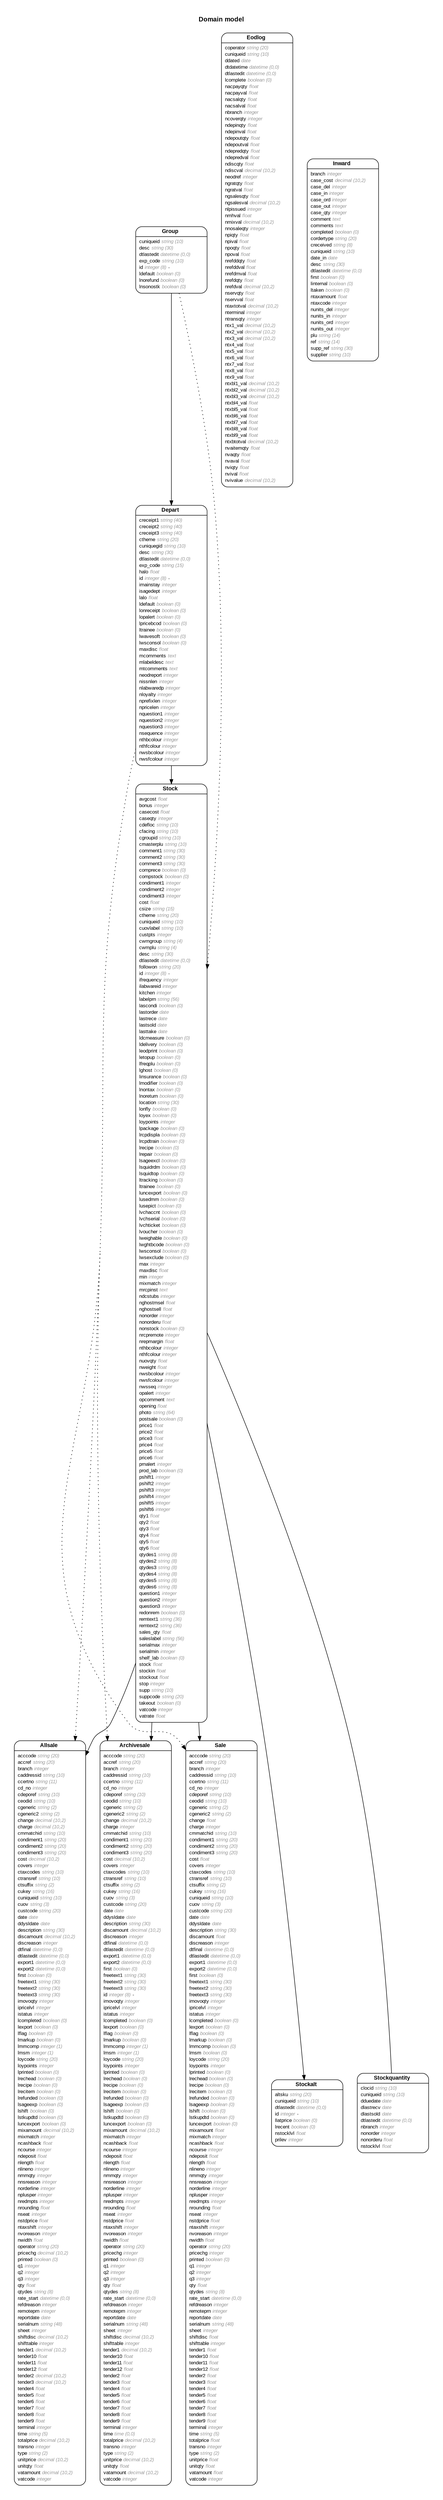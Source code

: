 digraph  {
rankdir = "LR";
ranksep = "0.5";
nodesep = "0.4";
pad = "0.4,0.4";
margin = "0,0";
concentrate = "true";
labelloc = "t";
fontsize = "13";
fontname = "Arial Bold";
splines = "spline";
node[ shape  =  "Mrecord" , fontsize  =  "10" , fontname  =  "Arial" , margin  =  "0.07,0.05" , penwidth  =  "1.0"];
edge[ fontname  =  "Arial" , fontsize  =  "7" , dir  =  "both" , arrowsize  =  "0.9" , penwidth  =  "1.0" , labelangle  =  "32" , labeldistance  =  "1.8"];
rankdir = "TB";
label = "Domain model\n\n";
m_Allsale [label = <{<table border="0" align="center" cellspacing="0.5" cellpadding="0" width="134">
  <tr><td align="center" valign="bottom" width="130"><font face="Arial Bold" point-size="11">Allsale</font></td></tr>
</table>
|
<table border="0" align="left" cellspacing="2" cellpadding="0" width="134">
  <tr><td align="left" width="130" port="acccode">acccode <font face="Arial Italic" color="grey60">string (20)</font></td></tr>
  <tr><td align="left" width="130" port="accref">accref <font face="Arial Italic" color="grey60">string (20)</font></td></tr>
  <tr><td align="left" width="130" port="branch">branch <font face="Arial Italic" color="grey60">integer</font></td></tr>
  <tr><td align="left" width="130" port="caddressid">caddressid <font face="Arial Italic" color="grey60">string (10)</font></td></tr>
  <tr><td align="left" width="130" port="ccertno">ccertno <font face="Arial Italic" color="grey60">string (11)</font></td></tr>
  <tr><td align="left" width="130" port="cd_no">cd_no <font face="Arial Italic" color="grey60">integer</font></td></tr>
  <tr><td align="left" width="130" port="cdeporef">cdeporef <font face="Arial Italic" color="grey60">string (10)</font></td></tr>
  <tr><td align="left" width="130" port="ceodid">ceodid <font face="Arial Italic" color="grey60">string (10)</font></td></tr>
  <tr><td align="left" width="130" port="cgeneric">cgeneric <font face="Arial Italic" color="grey60">string (2)</font></td></tr>
  <tr><td align="left" width="130" port="cgeneric2">cgeneric2 <font face="Arial Italic" color="grey60">string (2)</font></td></tr>
  <tr><td align="left" width="130" port="change">change <font face="Arial Italic" color="grey60">decimal (10,2)</font></td></tr>
  <tr><td align="left" width="130" port="charge">charge <font face="Arial Italic" color="grey60">decimal (10,2)</font></td></tr>
  <tr><td align="left" width="130" port="cmmatchid">cmmatchid <font face="Arial Italic" color="grey60">string (10)</font></td></tr>
  <tr><td align="left" width="130" port="condiment1">condiment1 <font face="Arial Italic" color="grey60">string (20)</font></td></tr>
  <tr><td align="left" width="130" port="condiment2">condiment2 <font face="Arial Italic" color="grey60">string (20)</font></td></tr>
  <tr><td align="left" width="130" port="condiment3">condiment3 <font face="Arial Italic" color="grey60">string (20)</font></td></tr>
  <tr><td align="left" width="130" port="cost">cost <font face="Arial Italic" color="grey60">decimal (10,2)</font></td></tr>
  <tr><td align="left" width="130" port="covers">covers <font face="Arial Italic" color="grey60">integer</font></td></tr>
  <tr><td align="left" width="130" port="ctaxcodes">ctaxcodes <font face="Arial Italic" color="grey60">string (10)</font></td></tr>
  <tr><td align="left" width="130" port="ctransref">ctransref <font face="Arial Italic" color="grey60">string (10)</font></td></tr>
  <tr><td align="left" width="130" port="ctsuffix">ctsuffix <font face="Arial Italic" color="grey60">string (2)</font></td></tr>
  <tr><td align="left" width="130" port="cukey">cukey <font face="Arial Italic" color="grey60">string (16)</font></td></tr>
  <tr><td align="left" width="130" port="cuniqueid">cuniqueid <font face="Arial Italic" color="grey60">string (10)</font></td></tr>
  <tr><td align="left" width="130" port="cuov">cuov <font face="Arial Italic" color="grey60">string (3)</font></td></tr>
  <tr><td align="left" width="130" port="custcode">custcode <font face="Arial Italic" color="grey60">string (20)</font></td></tr>
  <tr><td align="left" width="130" port="date">date <font face="Arial Italic" color="grey60">date</font></td></tr>
  <tr><td align="left" width="130" port="ddysldate">ddysldate <font face="Arial Italic" color="grey60">date</font></td></tr>
  <tr><td align="left" width="130" port="description">description <font face="Arial Italic" color="grey60">string (30)</font></td></tr>
  <tr><td align="left" width="130" port="discamount">discamount <font face="Arial Italic" color="grey60">decimal (10,2)</font></td></tr>
  <tr><td align="left" width="130" port="discreason">discreason <font face="Arial Italic" color="grey60">integer</font></td></tr>
  <tr><td align="left" width="130" port="dtfinal">dtfinal <font face="Arial Italic" color="grey60">datetime (0,0)</font></td></tr>
  <tr><td align="left" width="130" port="dtlastedit">dtlastedit <font face="Arial Italic" color="grey60">datetime (0,0)</font></td></tr>
  <tr><td align="left" width="130" port="export1">export1 <font face="Arial Italic" color="grey60">datetime (0,0)</font></td></tr>
  <tr><td align="left" width="130" port="export2">export2 <font face="Arial Italic" color="grey60">datetime (0,0)</font></td></tr>
  <tr><td align="left" width="130" port="first">first <font face="Arial Italic" color="grey60">boolean (0)</font></td></tr>
  <tr><td align="left" width="130" port="freetext1">freetext1 <font face="Arial Italic" color="grey60">string (30)</font></td></tr>
  <tr><td align="left" width="130" port="freetext2">freetext2 <font face="Arial Italic" color="grey60">string (30)</font></td></tr>
  <tr><td align="left" width="130" port="freetext3">freetext3 <font face="Arial Italic" color="grey60">string (30)</font></td></tr>
  <tr><td align="left" width="130" port="imovoqty">imovoqty <font face="Arial Italic" color="grey60">integer</font></td></tr>
  <tr><td align="left" width="130" port="ipricelvl">ipricelvl <font face="Arial Italic" color="grey60">integer</font></td></tr>
  <tr><td align="left" width="130" port="istatus">istatus <font face="Arial Italic" color="grey60">integer</font></td></tr>
  <tr><td align="left" width="130" port="lcompleted">lcompleted <font face="Arial Italic" color="grey60">boolean (0)</font></td></tr>
  <tr><td align="left" width="130" port="lexport">lexport <font face="Arial Italic" color="grey60">boolean (0)</font></td></tr>
  <tr><td align="left" width="130" port="lflag">lflag <font face="Arial Italic" color="grey60">boolean (0)</font></td></tr>
  <tr><td align="left" width="130" port="lmarkup">lmarkup <font face="Arial Italic" color="grey60">boolean (0)</font></td></tr>
  <tr><td align="left" width="130" port="lmmcomp">lmmcomp <font face="Arial Italic" color="grey60">integer (1)</font></td></tr>
  <tr><td align="left" width="130" port="lmsm">lmsm <font face="Arial Italic" color="grey60">integer (1)</font></td></tr>
  <tr><td align="left" width="130" port="loycode">loycode <font face="Arial Italic" color="grey60">string (20)</font></td></tr>
  <tr><td align="left" width="130" port="loypoints">loypoints <font face="Arial Italic" color="grey60">integer</font></td></tr>
  <tr><td align="left" width="130" port="lprinted">lprinted <font face="Arial Italic" color="grey60">boolean (0)</font></td></tr>
  <tr><td align="left" width="130" port="lrechead">lrechead <font face="Arial Italic" color="grey60">boolean (0)</font></td></tr>
  <tr><td align="left" width="130" port="lrecipe">lrecipe <font face="Arial Italic" color="grey60">boolean (0)</font></td></tr>
  <tr><td align="left" width="130" port="lrecitem">lrecitem <font face="Arial Italic" color="grey60">boolean (0)</font></td></tr>
  <tr><td align="left" width="130" port="lrefunded">lrefunded <font face="Arial Italic" color="grey60">boolean (0)</font></td></tr>
  <tr><td align="left" width="130" port="lsageexp">lsageexp <font face="Arial Italic" color="grey60">boolean (0)</font></td></tr>
  <tr><td align="left" width="130" port="lshift">lshift <font face="Arial Italic" color="grey60">boolean (0)</font></td></tr>
  <tr><td align="left" width="130" port="lstkupdtd">lstkupdtd <font face="Arial Italic" color="grey60">boolean (0)</font></td></tr>
  <tr><td align="left" width="130" port="luncexport">luncexport <font face="Arial Italic" color="grey60">boolean (0)</font></td></tr>
  <tr><td align="left" width="130" port="mixamount">mixamount <font face="Arial Italic" color="grey60">decimal (10,2)</font></td></tr>
  <tr><td align="left" width="130" port="mixmatch">mixmatch <font face="Arial Italic" color="grey60">integer</font></td></tr>
  <tr><td align="left" width="130" port="ncashback">ncashback <font face="Arial Italic" color="grey60">float</font></td></tr>
  <tr><td align="left" width="130" port="ncourse">ncourse <font face="Arial Italic" color="grey60">integer</font></td></tr>
  <tr><td align="left" width="130" port="ndeposit">ndeposit <font face="Arial Italic" color="grey60">float</font></td></tr>
  <tr><td align="left" width="130" port="nlength">nlength <font face="Arial Italic" color="grey60">float</font></td></tr>
  <tr><td align="left" width="130" port="nlineno">nlineno <font face="Arial Italic" color="grey60">integer</font></td></tr>
  <tr><td align="left" width="130" port="nmmqty">nmmqty <font face="Arial Italic" color="grey60">integer</font></td></tr>
  <tr><td align="left" width="130" port="nnsreason">nnsreason <font face="Arial Italic" color="grey60">integer</font></td></tr>
  <tr><td align="left" width="130" port="norderline">norderline <font face="Arial Italic" color="grey60">integer</font></td></tr>
  <tr><td align="left" width="130" port="nplusper">nplusper <font face="Arial Italic" color="grey60">integer</font></td></tr>
  <tr><td align="left" width="130" port="nredmpts">nredmpts <font face="Arial Italic" color="grey60">integer</font></td></tr>
  <tr><td align="left" width="130" port="nrounding">nrounding <font face="Arial Italic" color="grey60">float</font></td></tr>
  <tr><td align="left" width="130" port="nseat">nseat <font face="Arial Italic" color="grey60">integer</font></td></tr>
  <tr><td align="left" width="130" port="nstdprice">nstdprice <font face="Arial Italic" color="grey60">float</font></td></tr>
  <tr><td align="left" width="130" port="ntaxshift">ntaxshift <font face="Arial Italic" color="grey60">integer</font></td></tr>
  <tr><td align="left" width="130" port="nvoreason">nvoreason <font face="Arial Italic" color="grey60">integer</font></td></tr>
  <tr><td align="left" width="130" port="nwidth">nwidth <font face="Arial Italic" color="grey60">float</font></td></tr>
  <tr><td align="left" width="130" port="operator">operator <font face="Arial Italic" color="grey60">string (20)</font></td></tr>
  <tr><td align="left" width="130" port="pricechg">pricechg <font face="Arial Italic" color="grey60">decimal (10,2)</font></td></tr>
  <tr><td align="left" width="130" port="printed">printed <font face="Arial Italic" color="grey60">boolean (0)</font></td></tr>
  <tr><td align="left" width="130" port="q1">q1 <font face="Arial Italic" color="grey60">integer</font></td></tr>
  <tr><td align="left" width="130" port="q2">q2 <font face="Arial Italic" color="grey60">integer</font></td></tr>
  <tr><td align="left" width="130" port="q3">q3 <font face="Arial Italic" color="grey60">integer</font></td></tr>
  <tr><td align="left" width="130" port="qty">qty <font face="Arial Italic" color="grey60">float</font></td></tr>
  <tr><td align="left" width="130" port="qtydes">qtydes <font face="Arial Italic" color="grey60">string (8)</font></td></tr>
  <tr><td align="left" width="130" port="rate_start">rate_start <font face="Arial Italic" color="grey60">datetime (0,0)</font></td></tr>
  <tr><td align="left" width="130" port="refdreason">refdreason <font face="Arial Italic" color="grey60">integer</font></td></tr>
  <tr><td align="left" width="130" port="remoteprn">remoteprn <font face="Arial Italic" color="grey60">integer</font></td></tr>
  <tr><td align="left" width="130" port="reportdate">reportdate <font face="Arial Italic" color="grey60">date</font></td></tr>
  <tr><td align="left" width="130" port="serialnum">serialnum <font face="Arial Italic" color="grey60">string (48)</font></td></tr>
  <tr><td align="left" width="130" port="sheet">sheet <font face="Arial Italic" color="grey60">integer</font></td></tr>
  <tr><td align="left" width="130" port="shiftdisc">shiftdisc <font face="Arial Italic" color="grey60">decimal (10,2)</font></td></tr>
  <tr><td align="left" width="130" port="shifttable">shifttable <font face="Arial Italic" color="grey60">integer</font></td></tr>
  <tr><td align="left" width="130" port="tender1">tender1 <font face="Arial Italic" color="grey60">decimal (10,2)</font></td></tr>
  <tr><td align="left" width="130" port="tender10">tender10 <font face="Arial Italic" color="grey60">float</font></td></tr>
  <tr><td align="left" width="130" port="tender11">tender11 <font face="Arial Italic" color="grey60">float</font></td></tr>
  <tr><td align="left" width="130" port="tender12">tender12 <font face="Arial Italic" color="grey60">float</font></td></tr>
  <tr><td align="left" width="130" port="tender2">tender2 <font face="Arial Italic" color="grey60">decimal (10,2)</font></td></tr>
  <tr><td align="left" width="130" port="tender3">tender3 <font face="Arial Italic" color="grey60">decimal (10,2)</font></td></tr>
  <tr><td align="left" width="130" port="tender4">tender4 <font face="Arial Italic" color="grey60">float</font></td></tr>
  <tr><td align="left" width="130" port="tender5">tender5 <font face="Arial Italic" color="grey60">float</font></td></tr>
  <tr><td align="left" width="130" port="tender6">tender6 <font face="Arial Italic" color="grey60">float</font></td></tr>
  <tr><td align="left" width="130" port="tender7">tender7 <font face="Arial Italic" color="grey60">float</font></td></tr>
  <tr><td align="left" width="130" port="tender8">tender8 <font face="Arial Italic" color="grey60">float</font></td></tr>
  <tr><td align="left" width="130" port="tender9">tender9 <font face="Arial Italic" color="grey60">float</font></td></tr>
  <tr><td align="left" width="130" port="terminal">terminal <font face="Arial Italic" color="grey60">integer</font></td></tr>
  <tr><td align="left" width="130" port="time">time <font face="Arial Italic" color="grey60">string (5)</font></td></tr>
  <tr><td align="left" width="130" port="totalprice">totalprice <font face="Arial Italic" color="grey60">decimal (10,2)</font></td></tr>
  <tr><td align="left" width="130" port="transno">transno <font face="Arial Italic" color="grey60">integer</font></td></tr>
  <tr><td align="left" width="130" port="type">type <font face="Arial Italic" color="grey60">string (2)</font></td></tr>
  <tr><td align="left" width="130" port="unitprice">unitprice <font face="Arial Italic" color="grey60">decimal (10,2)</font></td></tr>
  <tr><td align="left" width="130" port="unitqty">unitqty <font face="Arial Italic" color="grey60">float</font></td></tr>
  <tr><td align="left" width="130" port="vatamount">vatamount <font face="Arial Italic" color="grey60">decimal (10,2)</font></td></tr>
  <tr><td align="left" width="130" port="vatcode">vatcode <font face="Arial Italic" color="grey60">integer</font></td></tr>
</table>
}>];
m_Archivesale [label = <{<table border="0" align="center" cellspacing="0.5" cellpadding="0" width="134">
  <tr><td align="center" valign="bottom" width="130"><font face="Arial Bold" point-size="11">Archivesale</font></td></tr>
</table>
|
<table border="0" align="left" cellspacing="2" cellpadding="0" width="134">
  <tr><td align="left" width="130" port="acccode">acccode <font face="Arial Italic" color="grey60">string (20)</font></td></tr>
  <tr><td align="left" width="130" port="accref">accref <font face="Arial Italic" color="grey60">string (20)</font></td></tr>
  <tr><td align="left" width="130" port="branch">branch <font face="Arial Italic" color="grey60">integer</font></td></tr>
  <tr><td align="left" width="130" port="caddressid">caddressid <font face="Arial Italic" color="grey60">string (10)</font></td></tr>
  <tr><td align="left" width="130" port="ccertno">ccertno <font face="Arial Italic" color="grey60">string (11)</font></td></tr>
  <tr><td align="left" width="130" port="cd_no">cd_no <font face="Arial Italic" color="grey60">integer</font></td></tr>
  <tr><td align="left" width="130" port="cdeporef">cdeporef <font face="Arial Italic" color="grey60">string (10)</font></td></tr>
  <tr><td align="left" width="130" port="ceodid">ceodid <font face="Arial Italic" color="grey60">string (10)</font></td></tr>
  <tr><td align="left" width="130" port="cgeneric">cgeneric <font face="Arial Italic" color="grey60">string (2)</font></td></tr>
  <tr><td align="left" width="130" port="cgeneric2">cgeneric2 <font face="Arial Italic" color="grey60">string (2)</font></td></tr>
  <tr><td align="left" width="130" port="change">change <font face="Arial Italic" color="grey60">decimal (10,2)</font></td></tr>
  <tr><td align="left" width="130" port="charge">charge <font face="Arial Italic" color="grey60">integer</font></td></tr>
  <tr><td align="left" width="130" port="cmmatchid">cmmatchid <font face="Arial Italic" color="grey60">string (10)</font></td></tr>
  <tr><td align="left" width="130" port="condiment1">condiment1 <font face="Arial Italic" color="grey60">string (20)</font></td></tr>
  <tr><td align="left" width="130" port="condiment2">condiment2 <font face="Arial Italic" color="grey60">string (20)</font></td></tr>
  <tr><td align="left" width="130" port="condiment3">condiment3 <font face="Arial Italic" color="grey60">string (20)</font></td></tr>
  <tr><td align="left" width="130" port="cost">cost <font face="Arial Italic" color="grey60">decimal (10,2)</font></td></tr>
  <tr><td align="left" width="130" port="covers">covers <font face="Arial Italic" color="grey60">integer</font></td></tr>
  <tr><td align="left" width="130" port="ctaxcodes">ctaxcodes <font face="Arial Italic" color="grey60">string (10)</font></td></tr>
  <tr><td align="left" width="130" port="ctransref">ctransref <font face="Arial Italic" color="grey60">string (10)</font></td></tr>
  <tr><td align="left" width="130" port="ctsuffix">ctsuffix <font face="Arial Italic" color="grey60">string (2)</font></td></tr>
  <tr><td align="left" width="130" port="cukey">cukey <font face="Arial Italic" color="grey60">string (16)</font></td></tr>
  <tr><td align="left" width="130" port="cuov">cuov <font face="Arial Italic" color="grey60">string (3)</font></td></tr>
  <tr><td align="left" width="130" port="custcode">custcode <font face="Arial Italic" color="grey60">string (20)</font></td></tr>
  <tr><td align="left" width="130" port="date">date <font face="Arial Italic" color="grey60">date</font></td></tr>
  <tr><td align="left" width="130" port="ddysldate">ddysldate <font face="Arial Italic" color="grey60">date</font></td></tr>
  <tr><td align="left" width="130" port="description">description <font face="Arial Italic" color="grey60">string (30)</font></td></tr>
  <tr><td align="left" width="130" port="discamount">discamount <font face="Arial Italic" color="grey60">decimal (10,2)</font></td></tr>
  <tr><td align="left" width="130" port="discreason">discreason <font face="Arial Italic" color="grey60">integer</font></td></tr>
  <tr><td align="left" width="130" port="dtfinal">dtfinal <font face="Arial Italic" color="grey60">datetime (0,0)</font></td></tr>
  <tr><td align="left" width="130" port="dtlastedit">dtlastedit <font face="Arial Italic" color="grey60">datetime (0,0)</font></td></tr>
  <tr><td align="left" width="130" port="export1">export1 <font face="Arial Italic" color="grey60">datetime (0,0)</font></td></tr>
  <tr><td align="left" width="130" port="export2">export2 <font face="Arial Italic" color="grey60">datetime (0,0)</font></td></tr>
  <tr><td align="left" width="130" port="first">first <font face="Arial Italic" color="grey60">boolean (0)</font></td></tr>
  <tr><td align="left" width="130" port="freetext1">freetext1 <font face="Arial Italic" color="grey60">string (30)</font></td></tr>
  <tr><td align="left" width="130" port="freetext2">freetext2 <font face="Arial Italic" color="grey60">string (30)</font></td></tr>
  <tr><td align="left" width="130" port="freetext3">freetext3 <font face="Arial Italic" color="grey60">string (30)</font></td></tr>
  <tr><td align="left" width="130" port="id">id <font face="Arial Italic" color="grey60">integer (8) ∗</font></td></tr>
  <tr><td align="left" width="130" port="imovoqty">imovoqty <font face="Arial Italic" color="grey60">integer</font></td></tr>
  <tr><td align="left" width="130" port="ipricelvl">ipricelvl <font face="Arial Italic" color="grey60">integer</font></td></tr>
  <tr><td align="left" width="130" port="istatus">istatus <font face="Arial Italic" color="grey60">integer</font></td></tr>
  <tr><td align="left" width="130" port="lcompleted">lcompleted <font face="Arial Italic" color="grey60">boolean (0)</font></td></tr>
  <tr><td align="left" width="130" port="lexport">lexport <font face="Arial Italic" color="grey60">boolean (0)</font></td></tr>
  <tr><td align="left" width="130" port="lflag">lflag <font face="Arial Italic" color="grey60">boolean (0)</font></td></tr>
  <tr><td align="left" width="130" port="lmarkup">lmarkup <font face="Arial Italic" color="grey60">boolean (0)</font></td></tr>
  <tr><td align="left" width="130" port="lmmcomp">lmmcomp <font face="Arial Italic" color="grey60">integer (1)</font></td></tr>
  <tr><td align="left" width="130" port="lmsm">lmsm <font face="Arial Italic" color="grey60">integer (1)</font></td></tr>
  <tr><td align="left" width="130" port="loycode">loycode <font face="Arial Italic" color="grey60">string (20)</font></td></tr>
  <tr><td align="left" width="130" port="loypoints">loypoints <font face="Arial Italic" color="grey60">integer</font></td></tr>
  <tr><td align="left" width="130" port="lprinted">lprinted <font face="Arial Italic" color="grey60">boolean (0)</font></td></tr>
  <tr><td align="left" width="130" port="lrechead">lrechead <font face="Arial Italic" color="grey60">boolean (0)</font></td></tr>
  <tr><td align="left" width="130" port="lrecipe">lrecipe <font face="Arial Italic" color="grey60">boolean (0)</font></td></tr>
  <tr><td align="left" width="130" port="lrecitem">lrecitem <font face="Arial Italic" color="grey60">boolean (0)</font></td></tr>
  <tr><td align="left" width="130" port="lrefunded">lrefunded <font face="Arial Italic" color="grey60">boolean (0)</font></td></tr>
  <tr><td align="left" width="130" port="lsageexp">lsageexp <font face="Arial Italic" color="grey60">boolean (0)</font></td></tr>
  <tr><td align="left" width="130" port="lshift">lshift <font face="Arial Italic" color="grey60">boolean (0)</font></td></tr>
  <tr><td align="left" width="130" port="lstkupdtd">lstkupdtd <font face="Arial Italic" color="grey60">boolean (0)</font></td></tr>
  <tr><td align="left" width="130" port="luncexport">luncexport <font face="Arial Italic" color="grey60">boolean (0)</font></td></tr>
  <tr><td align="left" width="130" port="mixamount">mixamount <font face="Arial Italic" color="grey60">decimal (10,2)</font></td></tr>
  <tr><td align="left" width="130" port="mixmatch">mixmatch <font face="Arial Italic" color="grey60">integer</font></td></tr>
  <tr><td align="left" width="130" port="ncashback">ncashback <font face="Arial Italic" color="grey60">float</font></td></tr>
  <tr><td align="left" width="130" port="ncourse">ncourse <font face="Arial Italic" color="grey60">integer</font></td></tr>
  <tr><td align="left" width="130" port="ndeposit">ndeposit <font face="Arial Italic" color="grey60">float</font></td></tr>
  <tr><td align="left" width="130" port="nlength">nlength <font face="Arial Italic" color="grey60">float</font></td></tr>
  <tr><td align="left" width="130" port="nlineno">nlineno <font face="Arial Italic" color="grey60">integer</font></td></tr>
  <tr><td align="left" width="130" port="nmmqty">nmmqty <font face="Arial Italic" color="grey60">integer</font></td></tr>
  <tr><td align="left" width="130" port="nnsreason">nnsreason <font face="Arial Italic" color="grey60">integer</font></td></tr>
  <tr><td align="left" width="130" port="norderline">norderline <font face="Arial Italic" color="grey60">integer</font></td></tr>
  <tr><td align="left" width="130" port="nplusper">nplusper <font face="Arial Italic" color="grey60">integer</font></td></tr>
  <tr><td align="left" width="130" port="nredmpts">nredmpts <font face="Arial Italic" color="grey60">integer</font></td></tr>
  <tr><td align="left" width="130" port="nrounding">nrounding <font face="Arial Italic" color="grey60">float</font></td></tr>
  <tr><td align="left" width="130" port="nseat">nseat <font face="Arial Italic" color="grey60">integer</font></td></tr>
  <tr><td align="left" width="130" port="nstdprice">nstdprice <font face="Arial Italic" color="grey60">float</font></td></tr>
  <tr><td align="left" width="130" port="ntaxshift">ntaxshift <font face="Arial Italic" color="grey60">integer</font></td></tr>
  <tr><td align="left" width="130" port="nvoreason">nvoreason <font face="Arial Italic" color="grey60">integer</font></td></tr>
  <tr><td align="left" width="130" port="nwidth">nwidth <font face="Arial Italic" color="grey60">float</font></td></tr>
  <tr><td align="left" width="130" port="operator">operator <font face="Arial Italic" color="grey60">string (20)</font></td></tr>
  <tr><td align="left" width="130" port="pricechg">pricechg <font face="Arial Italic" color="grey60">integer</font></td></tr>
  <tr><td align="left" width="130" port="printed">printed <font face="Arial Italic" color="grey60">boolean (0)</font></td></tr>
  <tr><td align="left" width="130" port="q1">q1 <font face="Arial Italic" color="grey60">integer</font></td></tr>
  <tr><td align="left" width="130" port="q2">q2 <font face="Arial Italic" color="grey60">integer</font></td></tr>
  <tr><td align="left" width="130" port="q3">q3 <font face="Arial Italic" color="grey60">integer</font></td></tr>
  <tr><td align="left" width="130" port="qty">qty <font face="Arial Italic" color="grey60">float</font></td></tr>
  <tr><td align="left" width="130" port="qtydes">qtydes <font face="Arial Italic" color="grey60">string (8)</font></td></tr>
  <tr><td align="left" width="130" port="rate_start">rate_start <font face="Arial Italic" color="grey60">datetime (0,0)</font></td></tr>
  <tr><td align="left" width="130" port="refdreason">refdreason <font face="Arial Italic" color="grey60">integer</font></td></tr>
  <tr><td align="left" width="130" port="remoteprn">remoteprn <font face="Arial Italic" color="grey60">integer</font></td></tr>
  <tr><td align="left" width="130" port="reportdate">reportdate <font face="Arial Italic" color="grey60">date</font></td></tr>
  <tr><td align="left" width="130" port="serialnum">serialnum <font face="Arial Italic" color="grey60">string (48)</font></td></tr>
  <tr><td align="left" width="130" port="sheet">sheet <font face="Arial Italic" color="grey60">integer</font></td></tr>
  <tr><td align="left" width="130" port="shiftdisc">shiftdisc <font face="Arial Italic" color="grey60">decimal (10,2)</font></td></tr>
  <tr><td align="left" width="130" port="shifttable">shifttable <font face="Arial Italic" color="grey60">integer</font></td></tr>
  <tr><td align="left" width="130" port="tender1">tender1 <font face="Arial Italic" color="grey60">decimal (10,2)</font></td></tr>
  <tr><td align="left" width="130" port="tender10">tender10 <font face="Arial Italic" color="grey60">float</font></td></tr>
  <tr><td align="left" width="130" port="tender11">tender11 <font face="Arial Italic" color="grey60">float</font></td></tr>
  <tr><td align="left" width="130" port="tender12">tender12 <font face="Arial Italic" color="grey60">float</font></td></tr>
  <tr><td align="left" width="130" port="tender2">tender2 <font face="Arial Italic" color="grey60">float</font></td></tr>
  <tr><td align="left" width="130" port="tender3">tender3 <font face="Arial Italic" color="grey60">float</font></td></tr>
  <tr><td align="left" width="130" port="tender4">tender4 <font face="Arial Italic" color="grey60">float</font></td></tr>
  <tr><td align="left" width="130" port="tender5">tender5 <font face="Arial Italic" color="grey60">float</font></td></tr>
  <tr><td align="left" width="130" port="tender6">tender6 <font face="Arial Italic" color="grey60">float</font></td></tr>
  <tr><td align="left" width="130" port="tender7">tender7 <font face="Arial Italic" color="grey60">float</font></td></tr>
  <tr><td align="left" width="130" port="tender8">tender8 <font face="Arial Italic" color="grey60">float</font></td></tr>
  <tr><td align="left" width="130" port="tender9">tender9 <font face="Arial Italic" color="grey60">float</font></td></tr>
  <tr><td align="left" width="130" port="terminal">terminal <font face="Arial Italic" color="grey60">integer</font></td></tr>
  <tr><td align="left" width="130" port="time">time <font face="Arial Italic" color="grey60">time (0,0)</font></td></tr>
  <tr><td align="left" width="130" port="totalprice">totalprice <font face="Arial Italic" color="grey60">decimal (10,2)</font></td></tr>
  <tr><td align="left" width="130" port="transno">transno <font face="Arial Italic" color="grey60">integer</font></td></tr>
  <tr><td align="left" width="130" port="type">type <font face="Arial Italic" color="grey60">string (2)</font></td></tr>
  <tr><td align="left" width="130" port="unitprice">unitprice <font face="Arial Italic" color="grey60">decimal (10,2)</font></td></tr>
  <tr><td align="left" width="130" port="unitqty">unitqty <font face="Arial Italic" color="grey60">float</font></td></tr>
  <tr><td align="left" width="130" port="vatamount">vatamount <font face="Arial Italic" color="grey60">decimal (10,2)</font></td></tr>
  <tr><td align="left" width="130" port="vatcode">vatcode <font face="Arial Italic" color="grey60">integer</font></td></tr>
</table>
}>];
m_Depart [label = <{<table border="0" align="center" cellspacing="0.5" cellpadding="0" width="134">
  <tr><td align="center" valign="bottom" width="130"><font face="Arial Bold" point-size="11">Depart</font></td></tr>
</table>
|
<table border="0" align="left" cellspacing="2" cellpadding="0" width="134">
  <tr><td align="left" width="130" port="creceipt1">creceipt1 <font face="Arial Italic" color="grey60">string (40)</font></td></tr>
  <tr><td align="left" width="130" port="creceipt2">creceipt2 <font face="Arial Italic" color="grey60">string (40)</font></td></tr>
  <tr><td align="left" width="130" port="creceipt3">creceipt3 <font face="Arial Italic" color="grey60">string (40)</font></td></tr>
  <tr><td align="left" width="130" port="ctheme">ctheme <font face="Arial Italic" color="grey60">string (20)</font></td></tr>
  <tr><td align="left" width="130" port="cuniquegid">cuniquegid <font face="Arial Italic" color="grey60">string (10)</font></td></tr>
  <tr><td align="left" width="130" port="desc">desc <font face="Arial Italic" color="grey60">string (30)</font></td></tr>
  <tr><td align="left" width="130" port="dtlastedit">dtlastedit <font face="Arial Italic" color="grey60">datetime (0,0)</font></td></tr>
  <tr><td align="left" width="130" port="exp_code">exp_code <font face="Arial Italic" color="grey60">string (15)</font></td></tr>
  <tr><td align="left" width="130" port="halo">halo <font face="Arial Italic" color="grey60">float</font></td></tr>
  <tr><td align="left" width="130" port="id">id <font face="Arial Italic" color="grey60">integer (8) ∗</font></td></tr>
  <tr><td align="left" width="130" port="imainstay">imainstay <font face="Arial Italic" color="grey60">integer</font></td></tr>
  <tr><td align="left" width="130" port="isagedept">isagedept <font face="Arial Italic" color="grey60">integer</font></td></tr>
  <tr><td align="left" width="130" port="lalo">lalo <font face="Arial Italic" color="grey60">float</font></td></tr>
  <tr><td align="left" width="130" port="ldefault">ldefault <font face="Arial Italic" color="grey60">boolean (0)</font></td></tr>
  <tr><td align="left" width="130" port="lonreceipt">lonreceipt <font face="Arial Italic" color="grey60">boolean (0)</font></td></tr>
  <tr><td align="left" width="130" port="lopalert">lopalert <font face="Arial Italic" color="grey60">boolean (0)</font></td></tr>
  <tr><td align="left" width="130" port="lpricebcod">lpricebcod <font face="Arial Italic" color="grey60">boolean (0)</font></td></tr>
  <tr><td align="left" width="130" port="ltrainee">ltrainee <font face="Arial Italic" color="grey60">boolean (0)</font></td></tr>
  <tr><td align="left" width="130" port="lwavesoft">lwavesoft <font face="Arial Italic" color="grey60">boolean (0)</font></td></tr>
  <tr><td align="left" width="130" port="lwsconsol">lwsconsol <font face="Arial Italic" color="grey60">boolean (0)</font></td></tr>
  <tr><td align="left" width="130" port="maxdisc">maxdisc <font face="Arial Italic" color="grey60">float</font></td></tr>
  <tr><td align="left" width="130" port="mcomments">mcomments <font face="Arial Italic" color="grey60">text</font></td></tr>
  <tr><td align="left" width="130" port="mlabeldesc">mlabeldesc <font face="Arial Italic" color="grey60">text</font></td></tr>
  <tr><td align="left" width="130" port="mtcomments">mtcomments <font face="Arial Italic" color="grey60">text</font></td></tr>
  <tr><td align="left" width="130" port="neodreport">neodreport <font face="Arial Italic" color="grey60">integer</font></td></tr>
  <tr><td align="left" width="130" port="nissnlen">nissnlen <font face="Arial Italic" color="grey60">integer</font></td></tr>
  <tr><td align="left" width="130" port="nlabwaredp">nlabwaredp <font face="Arial Italic" color="grey60">integer</font></td></tr>
  <tr><td align="left" width="130" port="nloyalty">nloyalty <font face="Arial Italic" color="grey60">integer</font></td></tr>
  <tr><td align="left" width="130" port="nprefixlen">nprefixlen <font face="Arial Italic" color="grey60">integer</font></td></tr>
  <tr><td align="left" width="130" port="npricelen">npricelen <font face="Arial Italic" color="grey60">integer</font></td></tr>
  <tr><td align="left" width="130" port="nquestion1">nquestion1 <font face="Arial Italic" color="grey60">integer</font></td></tr>
  <tr><td align="left" width="130" port="nquestion2">nquestion2 <font face="Arial Italic" color="grey60">integer</font></td></tr>
  <tr><td align="left" width="130" port="nquestion3">nquestion3 <font face="Arial Italic" color="grey60">integer</font></td></tr>
  <tr><td align="left" width="130" port="nsequence">nsequence <font face="Arial Italic" color="grey60">integer</font></td></tr>
  <tr><td align="left" width="130" port="nthbcolour">nthbcolour <font face="Arial Italic" color="grey60">integer</font></td></tr>
  <tr><td align="left" width="130" port="nthfcolour">nthfcolour <font face="Arial Italic" color="grey60">integer</font></td></tr>
  <tr><td align="left" width="130" port="nwsbcolour">nwsbcolour <font face="Arial Italic" color="grey60">integer</font></td></tr>
  <tr><td align="left" width="130" port="nwsfcolour">nwsfcolour <font face="Arial Italic" color="grey60">integer</font></td></tr>
</table>
}>];
m_Eodlog [label = <{<table border="0" align="center" cellspacing="0.5" cellpadding="0" width="134">
  <tr><td align="center" valign="bottom" width="130"><font face="Arial Bold" point-size="11">Eodlog</font></td></tr>
</table>
|
<table border="0" align="left" cellspacing="2" cellpadding="0" width="134">
  <tr><td align="left" width="130" port="coperator">coperator <font face="Arial Italic" color="grey60">string (20)</font></td></tr>
  <tr><td align="left" width="130" port="cuniqueid">cuniqueid <font face="Arial Italic" color="grey60">string (10)</font></td></tr>
  <tr><td align="left" width="130" port="ddated">ddated <font face="Arial Italic" color="grey60">date</font></td></tr>
  <tr><td align="left" width="130" port="dtdatetime">dtdatetime <font face="Arial Italic" color="grey60">datetime (0,0)</font></td></tr>
  <tr><td align="left" width="130" port="dtlastedit">dtlastedit <font face="Arial Italic" color="grey60">datetime (0,0)</font></td></tr>
  <tr><td align="left" width="130" port="lcomplete">lcomplete <font face="Arial Italic" color="grey60">boolean (0)</font></td></tr>
  <tr><td align="left" width="130" port="nacpayqty">nacpayqty <font face="Arial Italic" color="grey60">float</font></td></tr>
  <tr><td align="left" width="130" port="nacpayval">nacpayval <font face="Arial Italic" color="grey60">float</font></td></tr>
  <tr><td align="left" width="130" port="nacsalqty">nacsalqty <font face="Arial Italic" color="grey60">float</font></td></tr>
  <tr><td align="left" width="130" port="nacsalval">nacsalval <font face="Arial Italic" color="grey60">float</font></td></tr>
  <tr><td align="left" width="130" port="nbranch">nbranch <font face="Arial Italic" color="grey60">integer</font></td></tr>
  <tr><td align="left" width="130" port="ncoverqty">ncoverqty <font face="Arial Italic" color="grey60">integer</font></td></tr>
  <tr><td align="left" width="130" port="ndepinqty">ndepinqty <font face="Arial Italic" color="grey60">float</font></td></tr>
  <tr><td align="left" width="130" port="ndepinval">ndepinval <font face="Arial Italic" color="grey60">float</font></td></tr>
  <tr><td align="left" width="130" port="ndepoutqty">ndepoutqty <font face="Arial Italic" color="grey60">float</font></td></tr>
  <tr><td align="left" width="130" port="ndepoutval">ndepoutval <font face="Arial Italic" color="grey60">float</font></td></tr>
  <tr><td align="left" width="130" port="ndepredqty">ndepredqty <font face="Arial Italic" color="grey60">float</font></td></tr>
  <tr><td align="left" width="130" port="ndepredval">ndepredval <font face="Arial Italic" color="grey60">float</font></td></tr>
  <tr><td align="left" width="130" port="ndiscqty">ndiscqty <font face="Arial Italic" color="grey60">float</font></td></tr>
  <tr><td align="left" width="130" port="ndiscval">ndiscval <font face="Arial Italic" color="grey60">decimal (10,2)</font></td></tr>
  <tr><td align="left" width="130" port="neodref">neodref <font face="Arial Italic" color="grey60">integer</font></td></tr>
  <tr><td align="left" width="130" port="ngratqty">ngratqty <font face="Arial Italic" color="grey60">float</font></td></tr>
  <tr><td align="left" width="130" port="ngratval">ngratval <font face="Arial Italic" color="grey60">float</font></td></tr>
  <tr><td align="left" width="130" port="ngsalesqty">ngsalesqty <font face="Arial Italic" color="grey60">float</font></td></tr>
  <tr><td align="left" width="130" port="ngsalesval">ngsalesval <font face="Arial Italic" color="grey60">decimal (10,2)</font></td></tr>
  <tr><td align="left" width="130" port="nlpissued">nlpissued <font face="Arial Italic" color="grey60">integer</font></td></tr>
  <tr><td align="left" width="130" port="nmhval">nmhval <font face="Arial Italic" color="grey60">float</font></td></tr>
  <tr><td align="left" width="130" port="nmixval">nmixval <font face="Arial Italic" color="grey60">decimal (10,2)</font></td></tr>
  <tr><td align="left" width="130" port="nnosaleqty">nnosaleqty <font face="Arial Italic" color="grey60">integer</font></td></tr>
  <tr><td align="left" width="130" port="npiqty">npiqty <font face="Arial Italic" color="grey60">float</font></td></tr>
  <tr><td align="left" width="130" port="npival">npival <font face="Arial Italic" color="grey60">float</font></td></tr>
  <tr><td align="left" width="130" port="npoqty">npoqty <font face="Arial Italic" color="grey60">float</font></td></tr>
  <tr><td align="left" width="130" port="npoval">npoval <font face="Arial Italic" color="grey60">float</font></td></tr>
  <tr><td align="left" width="130" port="nrefddqty">nrefddqty <font face="Arial Italic" color="grey60">float</font></td></tr>
  <tr><td align="left" width="130" port="nrefddval">nrefddval <font face="Arial Italic" color="grey60">float</font></td></tr>
  <tr><td align="left" width="130" port="nrefdmval">nrefdmval <font face="Arial Italic" color="grey60">float</font></td></tr>
  <tr><td align="left" width="130" port="nrefdqty">nrefdqty <font face="Arial Italic" color="grey60">float</font></td></tr>
  <tr><td align="left" width="130" port="nrefdval">nrefdval <font face="Arial Italic" color="grey60">decimal (10,2)</font></td></tr>
  <tr><td align="left" width="130" port="nservqty">nservqty <font face="Arial Italic" color="grey60">float</font></td></tr>
  <tr><td align="left" width="130" port="nservval">nservval <font face="Arial Italic" color="grey60">float</font></td></tr>
  <tr><td align="left" width="130" port="ntaxtotval">ntaxtotval <font face="Arial Italic" color="grey60">decimal (10,2)</font></td></tr>
  <tr><td align="left" width="130" port="nterminal">nterminal <font face="Arial Italic" color="grey60">integer</font></td></tr>
  <tr><td align="left" width="130" port="ntransqty">ntransqty <font face="Arial Italic" color="grey60">integer</font></td></tr>
  <tr><td align="left" width="130" port="ntx1_val">ntx1_val <font face="Arial Italic" color="grey60">decimal (10,2)</font></td></tr>
  <tr><td align="left" width="130" port="ntx2_val">ntx2_val <font face="Arial Italic" color="grey60">decimal (10,2)</font></td></tr>
  <tr><td align="left" width="130" port="ntx3_val">ntx3_val <font face="Arial Italic" color="grey60">decimal (10,2)</font></td></tr>
  <tr><td align="left" width="130" port="ntx4_val">ntx4_val <font face="Arial Italic" color="grey60">float</font></td></tr>
  <tr><td align="left" width="130" port="ntx5_val">ntx5_val <font face="Arial Italic" color="grey60">float</font></td></tr>
  <tr><td align="left" width="130" port="ntx6_val">ntx6_val <font face="Arial Italic" color="grey60">float</font></td></tr>
  <tr><td align="left" width="130" port="ntx7_val">ntx7_val <font face="Arial Italic" color="grey60">float</font></td></tr>
  <tr><td align="left" width="130" port="ntx8_val">ntx8_val <font face="Arial Italic" color="grey60">float</font></td></tr>
  <tr><td align="left" width="130" port="ntx9_val">ntx9_val <font face="Arial Italic" color="grey60">float</font></td></tr>
  <tr><td align="left" width="130" port="ntxbl1_val">ntxbl1_val <font face="Arial Italic" color="grey60">decimal (10,2)</font></td></tr>
  <tr><td align="left" width="130" port="ntxbl2_val">ntxbl2_val <font face="Arial Italic" color="grey60">decimal (10,2)</font></td></tr>
  <tr><td align="left" width="130" port="ntxbl3_val">ntxbl3_val <font face="Arial Italic" color="grey60">decimal (10,2)</font></td></tr>
  <tr><td align="left" width="130" port="ntxbl4_val">ntxbl4_val <font face="Arial Italic" color="grey60">float</font></td></tr>
  <tr><td align="left" width="130" port="ntxbl5_val">ntxbl5_val <font face="Arial Italic" color="grey60">float</font></td></tr>
  <tr><td align="left" width="130" port="ntxbl6_val">ntxbl6_val <font face="Arial Italic" color="grey60">float</font></td></tr>
  <tr><td align="left" width="130" port="ntxbl7_val">ntxbl7_val <font face="Arial Italic" color="grey60">float</font></td></tr>
  <tr><td align="left" width="130" port="ntxbl8_val">ntxbl8_val <font face="Arial Italic" color="grey60">float</font></td></tr>
  <tr><td align="left" width="130" port="ntxbl9_val">ntxbl9_val <font face="Arial Italic" color="grey60">float</font></td></tr>
  <tr><td align="left" width="130" port="ntxbtotval">ntxbtotval <font face="Arial Italic" color="grey60">decimal (10,2)</font></td></tr>
  <tr><td align="left" width="130" port="nvaitemqty">nvaitemqty <font face="Arial Italic" color="grey60">float</font></td></tr>
  <tr><td align="left" width="130" port="nvaqty">nvaqty <font face="Arial Italic" color="grey60">float</font></td></tr>
  <tr><td align="left" width="130" port="nvaval">nvaval <font face="Arial Italic" color="grey60">float</font></td></tr>
  <tr><td align="left" width="130" port="nviqty">nviqty <font face="Arial Italic" color="grey60">float</font></td></tr>
  <tr><td align="left" width="130" port="nvival">nvival <font face="Arial Italic" color="grey60">float</font></td></tr>
  <tr><td align="left" width="130" port="nvivalue">nvivalue <font face="Arial Italic" color="grey60">decimal (10,2)</font></td></tr>
</table>
}>];
m_Group [label = <{<table border="0" align="center" cellspacing="0.5" cellpadding="0" width="134">
  <tr><td align="center" valign="bottom" width="130"><font face="Arial Bold" point-size="11">Group</font></td></tr>
</table>
|
<table border="0" align="left" cellspacing="2" cellpadding="0" width="134">
  <tr><td align="left" width="130" port="cuniqueid">cuniqueid <font face="Arial Italic" color="grey60">string (10)</font></td></tr>
  <tr><td align="left" width="130" port="desc">desc <font face="Arial Italic" color="grey60">string (30)</font></td></tr>
  <tr><td align="left" width="130" port="dtlastedit">dtlastedit <font face="Arial Italic" color="grey60">datetime (0,0)</font></td></tr>
  <tr><td align="left" width="130" port="exp_code">exp_code <font face="Arial Italic" color="grey60">string (10)</font></td></tr>
  <tr><td align="left" width="130" port="id">id <font face="Arial Italic" color="grey60">integer (8) ∗</font></td></tr>
  <tr><td align="left" width="130" port="ldefault">ldefault <font face="Arial Italic" color="grey60">boolean (0)</font></td></tr>
  <tr><td align="left" width="130" port="lnorefund">lnorefund <font face="Arial Italic" color="grey60">boolean (0)</font></td></tr>
  <tr><td align="left" width="130" port="lnsonostk">lnsonostk <font face="Arial Italic" color="grey60">boolean (0)</font></td></tr>
</table>
}>];
m_Inward [label = <{<table border="0" align="center" cellspacing="0.5" cellpadding="0" width="134">
  <tr><td align="center" valign="bottom" width="130"><font face="Arial Bold" point-size="11">Inward</font></td></tr>
</table>
|
<table border="0" align="left" cellspacing="2" cellpadding="0" width="134">
  <tr><td align="left" width="130" port="branch">branch <font face="Arial Italic" color="grey60">integer</font></td></tr>
  <tr><td align="left" width="130" port="case_cost">case_cost <font face="Arial Italic" color="grey60">decimal (10,2)</font></td></tr>
  <tr><td align="left" width="130" port="case_del">case_del <font face="Arial Italic" color="grey60">integer</font></td></tr>
  <tr><td align="left" width="130" port="case_in">case_in <font face="Arial Italic" color="grey60">integer</font></td></tr>
  <tr><td align="left" width="130" port="case_ord">case_ord <font face="Arial Italic" color="grey60">integer</font></td></tr>
  <tr><td align="left" width="130" port="case_out">case_out <font face="Arial Italic" color="grey60">integer</font></td></tr>
  <tr><td align="left" width="130" port="case_qty">case_qty <font face="Arial Italic" color="grey60">integer</font></td></tr>
  <tr><td align="left" width="130" port="comment">comment <font face="Arial Italic" color="grey60">text</font></td></tr>
  <tr><td align="left" width="130" port="comments">comments <font face="Arial Italic" color="grey60">text</font></td></tr>
  <tr><td align="left" width="130" port="completed">completed <font face="Arial Italic" color="grey60">boolean (0)</font></td></tr>
  <tr><td align="left" width="130" port="cordertype">cordertype <font face="Arial Italic" color="grey60">string (20)</font></td></tr>
  <tr><td align="left" width="130" port="creceived">creceived <font face="Arial Italic" color="grey60">string (8)</font></td></tr>
  <tr><td align="left" width="130" port="cuniqueid">cuniqueid <font face="Arial Italic" color="grey60">string (10)</font></td></tr>
  <tr><td align="left" width="130" port="date_in">date_in <font face="Arial Italic" color="grey60">date</font></td></tr>
  <tr><td align="left" width="130" port="desc">desc <font face="Arial Italic" color="grey60">string (30)</font></td></tr>
  <tr><td align="left" width="130" port="dtlastedit">dtlastedit <font face="Arial Italic" color="grey60">datetime (0,0)</font></td></tr>
  <tr><td align="left" width="130" port="first">first <font face="Arial Italic" color="grey60">boolean (0)</font></td></tr>
  <tr><td align="left" width="130" port="linternal">linternal <font face="Arial Italic" color="grey60">boolean (0)</font></td></tr>
  <tr><td align="left" width="130" port="ltaken">ltaken <font face="Arial Italic" color="grey60">boolean (0)</font></td></tr>
  <tr><td align="left" width="130" port="ntaxamount">ntaxamount <font face="Arial Italic" color="grey60">float</font></td></tr>
  <tr><td align="left" width="130" port="ntaxcode">ntaxcode <font face="Arial Italic" color="grey60">integer</font></td></tr>
  <tr><td align="left" width="130" port="nunits_del">nunits_del <font face="Arial Italic" color="grey60">integer</font></td></tr>
  <tr><td align="left" width="130" port="nunits_in">nunits_in <font face="Arial Italic" color="grey60">integer</font></td></tr>
  <tr><td align="left" width="130" port="nunits_ord">nunits_ord <font face="Arial Italic" color="grey60">integer</font></td></tr>
  <tr><td align="left" width="130" port="nunits_out">nunits_out <font face="Arial Italic" color="grey60">integer</font></td></tr>
  <tr><td align="left" width="130" port="plu">plu <font face="Arial Italic" color="grey60">string (14)</font></td></tr>
  <tr><td align="left" width="130" port="ref">ref <font face="Arial Italic" color="grey60">string (14)</font></td></tr>
  <tr><td align="left" width="130" port="supp_ref">supp_ref <font face="Arial Italic" color="grey60">string (30)</font></td></tr>
  <tr><td align="left" width="130" port="supplier">supplier <font face="Arial Italic" color="grey60">string (10)</font></td></tr>
</table>
}>];
m_Sale [label = <{<table border="0" align="center" cellspacing="0.5" cellpadding="0" width="134">
  <tr><td align="center" valign="bottom" width="130"><font face="Arial Bold" point-size="11">Sale</font></td></tr>
</table>
|
<table border="0" align="left" cellspacing="2" cellpadding="0" width="134">
  <tr><td align="left" width="130" port="acccode">acccode <font face="Arial Italic" color="grey60">string (20)</font></td></tr>
  <tr><td align="left" width="130" port="accref">accref <font face="Arial Italic" color="grey60">string (20)</font></td></tr>
  <tr><td align="left" width="130" port="branch">branch <font face="Arial Italic" color="grey60">integer</font></td></tr>
  <tr><td align="left" width="130" port="caddressid">caddressid <font face="Arial Italic" color="grey60">string (10)</font></td></tr>
  <tr><td align="left" width="130" port="ccertno">ccertno <font face="Arial Italic" color="grey60">string (11)</font></td></tr>
  <tr><td align="left" width="130" port="cd_no">cd_no <font face="Arial Italic" color="grey60">integer</font></td></tr>
  <tr><td align="left" width="130" port="cdeporef">cdeporef <font face="Arial Italic" color="grey60">string (10)</font></td></tr>
  <tr><td align="left" width="130" port="ceodid">ceodid <font face="Arial Italic" color="grey60">string (10)</font></td></tr>
  <tr><td align="left" width="130" port="cgeneric">cgeneric <font face="Arial Italic" color="grey60">string (2)</font></td></tr>
  <tr><td align="left" width="130" port="cgeneric2">cgeneric2 <font face="Arial Italic" color="grey60">string (2)</font></td></tr>
  <tr><td align="left" width="130" port="change">change <font face="Arial Italic" color="grey60">float</font></td></tr>
  <tr><td align="left" width="130" port="charge">charge <font face="Arial Italic" color="grey60">integer</font></td></tr>
  <tr><td align="left" width="130" port="cmmatchid">cmmatchid <font face="Arial Italic" color="grey60">string (10)</font></td></tr>
  <tr><td align="left" width="130" port="condiment1">condiment1 <font face="Arial Italic" color="grey60">string (20)</font></td></tr>
  <tr><td align="left" width="130" port="condiment2">condiment2 <font face="Arial Italic" color="grey60">string (20)</font></td></tr>
  <tr><td align="left" width="130" port="condiment3">condiment3 <font face="Arial Italic" color="grey60">string (20)</font></td></tr>
  <tr><td align="left" width="130" port="cost">cost <font face="Arial Italic" color="grey60">float</font></td></tr>
  <tr><td align="left" width="130" port="covers">covers <font face="Arial Italic" color="grey60">integer</font></td></tr>
  <tr><td align="left" width="130" port="ctaxcodes">ctaxcodes <font face="Arial Italic" color="grey60">string (10)</font></td></tr>
  <tr><td align="left" width="130" port="ctransref">ctransref <font face="Arial Italic" color="grey60">string (10)</font></td></tr>
  <tr><td align="left" width="130" port="ctsuffix">ctsuffix <font face="Arial Italic" color="grey60">string (2)</font></td></tr>
  <tr><td align="left" width="130" port="cukey">cukey <font face="Arial Italic" color="grey60">string (16)</font></td></tr>
  <tr><td align="left" width="130" port="cuniqueid">cuniqueid <font face="Arial Italic" color="grey60">string (10)</font></td></tr>
  <tr><td align="left" width="130" port="cuov">cuov <font face="Arial Italic" color="grey60">string (3)</font></td></tr>
  <tr><td align="left" width="130" port="custcode">custcode <font face="Arial Italic" color="grey60">string (20)</font></td></tr>
  <tr><td align="left" width="130" port="date">date <font face="Arial Italic" color="grey60">date</font></td></tr>
  <tr><td align="left" width="130" port="ddysldate">ddysldate <font face="Arial Italic" color="grey60">date</font></td></tr>
  <tr><td align="left" width="130" port="description">description <font face="Arial Italic" color="grey60">string (30)</font></td></tr>
  <tr><td align="left" width="130" port="discamount">discamount <font face="Arial Italic" color="grey60">float</font></td></tr>
  <tr><td align="left" width="130" port="discreason">discreason <font face="Arial Italic" color="grey60">integer</font></td></tr>
  <tr><td align="left" width="130" port="dtfinal">dtfinal <font face="Arial Italic" color="grey60">datetime (0,0)</font></td></tr>
  <tr><td align="left" width="130" port="dtlastedit">dtlastedit <font face="Arial Italic" color="grey60">datetime (0,0)</font></td></tr>
  <tr><td align="left" width="130" port="export1">export1 <font face="Arial Italic" color="grey60">datetime (0,0)</font></td></tr>
  <tr><td align="left" width="130" port="export2">export2 <font face="Arial Italic" color="grey60">datetime (0,0)</font></td></tr>
  <tr><td align="left" width="130" port="first">first <font face="Arial Italic" color="grey60">boolean (0)</font></td></tr>
  <tr><td align="left" width="130" port="freetext1">freetext1 <font face="Arial Italic" color="grey60">string (30)</font></td></tr>
  <tr><td align="left" width="130" port="freetext2">freetext2 <font face="Arial Italic" color="grey60">string (30)</font></td></tr>
  <tr><td align="left" width="130" port="freetext3">freetext3 <font face="Arial Italic" color="grey60">string (30)</font></td></tr>
  <tr><td align="left" width="130" port="imovoqty">imovoqty <font face="Arial Italic" color="grey60">integer</font></td></tr>
  <tr><td align="left" width="130" port="ipricelvl">ipricelvl <font face="Arial Italic" color="grey60">integer</font></td></tr>
  <tr><td align="left" width="130" port="istatus">istatus <font face="Arial Italic" color="grey60">integer</font></td></tr>
  <tr><td align="left" width="130" port="lcompleted">lcompleted <font face="Arial Italic" color="grey60">boolean (0)</font></td></tr>
  <tr><td align="left" width="130" port="lexport">lexport <font face="Arial Italic" color="grey60">boolean (0)</font></td></tr>
  <tr><td align="left" width="130" port="lflag">lflag <font face="Arial Italic" color="grey60">boolean (0)</font></td></tr>
  <tr><td align="left" width="130" port="lmarkup">lmarkup <font face="Arial Italic" color="grey60">boolean (0)</font></td></tr>
  <tr><td align="left" width="130" port="lmmcomp">lmmcomp <font face="Arial Italic" color="grey60">boolean (0)</font></td></tr>
  <tr><td align="left" width="130" port="lmsm">lmsm <font face="Arial Italic" color="grey60">boolean (0)</font></td></tr>
  <tr><td align="left" width="130" port="loycode">loycode <font face="Arial Italic" color="grey60">string (20)</font></td></tr>
  <tr><td align="left" width="130" port="loypoints">loypoints <font face="Arial Italic" color="grey60">integer</font></td></tr>
  <tr><td align="left" width="130" port="lprinted">lprinted <font face="Arial Italic" color="grey60">boolean (0)</font></td></tr>
  <tr><td align="left" width="130" port="lrechead">lrechead <font face="Arial Italic" color="grey60">boolean (0)</font></td></tr>
  <tr><td align="left" width="130" port="lrecipe">lrecipe <font face="Arial Italic" color="grey60">boolean (0)</font></td></tr>
  <tr><td align="left" width="130" port="lrecitem">lrecitem <font face="Arial Italic" color="grey60">boolean (0)</font></td></tr>
  <tr><td align="left" width="130" port="lrefunded">lrefunded <font face="Arial Italic" color="grey60">boolean (0)</font></td></tr>
  <tr><td align="left" width="130" port="lsageexp">lsageexp <font face="Arial Italic" color="grey60">boolean (0)</font></td></tr>
  <tr><td align="left" width="130" port="lshift">lshift <font face="Arial Italic" color="grey60">boolean (0)</font></td></tr>
  <tr><td align="left" width="130" port="lstkupdtd">lstkupdtd <font face="Arial Italic" color="grey60">boolean (0)</font></td></tr>
  <tr><td align="left" width="130" port="luncexport">luncexport <font face="Arial Italic" color="grey60">boolean (0)</font></td></tr>
  <tr><td align="left" width="130" port="mixamount">mixamount <font face="Arial Italic" color="grey60">float</font></td></tr>
  <tr><td align="left" width="130" port="mixmatch">mixmatch <font face="Arial Italic" color="grey60">integer</font></td></tr>
  <tr><td align="left" width="130" port="ncashback">ncashback <font face="Arial Italic" color="grey60">float</font></td></tr>
  <tr><td align="left" width="130" port="ncourse">ncourse <font face="Arial Italic" color="grey60">integer</font></td></tr>
  <tr><td align="left" width="130" port="ndeposit">ndeposit <font face="Arial Italic" color="grey60">float</font></td></tr>
  <tr><td align="left" width="130" port="nlength">nlength <font face="Arial Italic" color="grey60">float</font></td></tr>
  <tr><td align="left" width="130" port="nlineno">nlineno <font face="Arial Italic" color="grey60">integer</font></td></tr>
  <tr><td align="left" width="130" port="nmmqty">nmmqty <font face="Arial Italic" color="grey60">integer</font></td></tr>
  <tr><td align="left" width="130" port="nnsreason">nnsreason <font face="Arial Italic" color="grey60">integer</font></td></tr>
  <tr><td align="left" width="130" port="norderline">norderline <font face="Arial Italic" color="grey60">integer</font></td></tr>
  <tr><td align="left" width="130" port="nplusper">nplusper <font face="Arial Italic" color="grey60">integer</font></td></tr>
  <tr><td align="left" width="130" port="nredmpts">nredmpts <font face="Arial Italic" color="grey60">integer</font></td></tr>
  <tr><td align="left" width="130" port="nrounding">nrounding <font face="Arial Italic" color="grey60">float</font></td></tr>
  <tr><td align="left" width="130" port="nseat">nseat <font face="Arial Italic" color="grey60">integer</font></td></tr>
  <tr><td align="left" width="130" port="nstdprice">nstdprice <font face="Arial Italic" color="grey60">float</font></td></tr>
  <tr><td align="left" width="130" port="ntaxshift">ntaxshift <font face="Arial Italic" color="grey60">integer</font></td></tr>
  <tr><td align="left" width="130" port="nvoreason">nvoreason <font face="Arial Italic" color="grey60">integer</font></td></tr>
  <tr><td align="left" width="130" port="nwidth">nwidth <font face="Arial Italic" color="grey60">float</font></td></tr>
  <tr><td align="left" width="130" port="operator">operator <font face="Arial Italic" color="grey60">string (20)</font></td></tr>
  <tr><td align="left" width="130" port="pricechg">pricechg <font face="Arial Italic" color="grey60">integer</font></td></tr>
  <tr><td align="left" width="130" port="printed">printed <font face="Arial Italic" color="grey60">boolean (0)</font></td></tr>
  <tr><td align="left" width="130" port="q1">q1 <font face="Arial Italic" color="grey60">integer</font></td></tr>
  <tr><td align="left" width="130" port="q2">q2 <font face="Arial Italic" color="grey60">integer</font></td></tr>
  <tr><td align="left" width="130" port="q3">q3 <font face="Arial Italic" color="grey60">integer</font></td></tr>
  <tr><td align="left" width="130" port="qty">qty <font face="Arial Italic" color="grey60">float</font></td></tr>
  <tr><td align="left" width="130" port="qtydes">qtydes <font face="Arial Italic" color="grey60">string (8)</font></td></tr>
  <tr><td align="left" width="130" port="rate_start">rate_start <font face="Arial Italic" color="grey60">datetime (0,0)</font></td></tr>
  <tr><td align="left" width="130" port="refdreason">refdreason <font face="Arial Italic" color="grey60">integer</font></td></tr>
  <tr><td align="left" width="130" port="remoteprn">remoteprn <font face="Arial Italic" color="grey60">integer</font></td></tr>
  <tr><td align="left" width="130" port="reportdate">reportdate <font face="Arial Italic" color="grey60">date</font></td></tr>
  <tr><td align="left" width="130" port="serialnum">serialnum <font face="Arial Italic" color="grey60">string (48)</font></td></tr>
  <tr><td align="left" width="130" port="sheet">sheet <font face="Arial Italic" color="grey60">integer</font></td></tr>
  <tr><td align="left" width="130" port="shiftdisc">shiftdisc <font face="Arial Italic" color="grey60">float</font></td></tr>
  <tr><td align="left" width="130" port="shifttable">shifttable <font face="Arial Italic" color="grey60">integer</font></td></tr>
  <tr><td align="left" width="130" port="tender1">tender1 <font face="Arial Italic" color="grey60">float</font></td></tr>
  <tr><td align="left" width="130" port="tender10">tender10 <font face="Arial Italic" color="grey60">float</font></td></tr>
  <tr><td align="left" width="130" port="tender11">tender11 <font face="Arial Italic" color="grey60">float</font></td></tr>
  <tr><td align="left" width="130" port="tender12">tender12 <font face="Arial Italic" color="grey60">float</font></td></tr>
  <tr><td align="left" width="130" port="tender2">tender2 <font face="Arial Italic" color="grey60">float</font></td></tr>
  <tr><td align="left" width="130" port="tender3">tender3 <font face="Arial Italic" color="grey60">float</font></td></tr>
  <tr><td align="left" width="130" port="tender4">tender4 <font face="Arial Italic" color="grey60">float</font></td></tr>
  <tr><td align="left" width="130" port="tender5">tender5 <font face="Arial Italic" color="grey60">float</font></td></tr>
  <tr><td align="left" width="130" port="tender6">tender6 <font face="Arial Italic" color="grey60">float</font></td></tr>
  <tr><td align="left" width="130" port="tender7">tender7 <font face="Arial Italic" color="grey60">float</font></td></tr>
  <tr><td align="left" width="130" port="tender8">tender8 <font face="Arial Italic" color="grey60">float</font></td></tr>
  <tr><td align="left" width="130" port="tender9">tender9 <font face="Arial Italic" color="grey60">float</font></td></tr>
  <tr><td align="left" width="130" port="terminal">terminal <font face="Arial Italic" color="grey60">integer</font></td></tr>
  <tr><td align="left" width="130" port="time">time <font face="Arial Italic" color="grey60">string (5)</font></td></tr>
  <tr><td align="left" width="130" port="totalprice">totalprice <font face="Arial Italic" color="grey60">float</font></td></tr>
  <tr><td align="left" width="130" port="transno">transno <font face="Arial Italic" color="grey60">integer</font></td></tr>
  <tr><td align="left" width="130" port="type">type <font face="Arial Italic" color="grey60">string (2)</font></td></tr>
  <tr><td align="left" width="130" port="unitprice">unitprice <font face="Arial Italic" color="grey60">float</font></td></tr>
  <tr><td align="left" width="130" port="unitqty">unitqty <font face="Arial Italic" color="grey60">float</font></td></tr>
  <tr><td align="left" width="130" port="vatamount">vatamount <font face="Arial Italic" color="grey60">float</font></td></tr>
  <tr><td align="left" width="130" port="vatcode">vatcode <font face="Arial Italic" color="grey60">integer</font></td></tr>
</table>
}>];
m_Stock [label = <{<table border="0" align="center" cellspacing="0.5" cellpadding="0" width="134">
  <tr><td align="center" valign="bottom" width="130"><font face="Arial Bold" point-size="11">Stock</font></td></tr>
</table>
|
<table border="0" align="left" cellspacing="2" cellpadding="0" width="134">
  <tr><td align="left" width="130" port="avgcost">avgcost <font face="Arial Italic" color="grey60">float</font></td></tr>
  <tr><td align="left" width="130" port="bonus">bonus <font face="Arial Italic" color="grey60">integer</font></td></tr>
  <tr><td align="left" width="130" port="casecost">casecost <font face="Arial Italic" color="grey60">float</font></td></tr>
  <tr><td align="left" width="130" port="caseqty">caseqty <font face="Arial Italic" color="grey60">integer</font></td></tr>
  <tr><td align="left" width="130" port="cdefloc">cdefloc <font face="Arial Italic" color="grey60">string (10)</font></td></tr>
  <tr><td align="left" width="130" port="cfacing">cfacing <font face="Arial Italic" color="grey60">string (10)</font></td></tr>
  <tr><td align="left" width="130" port="cgroupid">cgroupid <font face="Arial Italic" color="grey60">string (10)</font></td></tr>
  <tr><td align="left" width="130" port="cmasterplu">cmasterplu <font face="Arial Italic" color="grey60">string (10)</font></td></tr>
  <tr><td align="left" width="130" port="comment1">comment1 <font face="Arial Italic" color="grey60">string (30)</font></td></tr>
  <tr><td align="left" width="130" port="comment2">comment2 <font face="Arial Italic" color="grey60">string (30)</font></td></tr>
  <tr><td align="left" width="130" port="comment3">comment3 <font face="Arial Italic" color="grey60">string (30)</font></td></tr>
  <tr><td align="left" width="130" port="comprece">comprece <font face="Arial Italic" color="grey60">boolean (0)</font></td></tr>
  <tr><td align="left" width="130" port="compstock">compstock <font face="Arial Italic" color="grey60">boolean (0)</font></td></tr>
  <tr><td align="left" width="130" port="condiment1">condiment1 <font face="Arial Italic" color="grey60">integer</font></td></tr>
  <tr><td align="left" width="130" port="condiment2">condiment2 <font face="Arial Italic" color="grey60">integer</font></td></tr>
  <tr><td align="left" width="130" port="condiment3">condiment3 <font face="Arial Italic" color="grey60">integer</font></td></tr>
  <tr><td align="left" width="130" port="cost">cost <font face="Arial Italic" color="grey60">float</font></td></tr>
  <tr><td align="left" width="130" port="csize">csize <font face="Arial Italic" color="grey60">string (15)</font></td></tr>
  <tr><td align="left" width="130" port="ctheme">ctheme <font face="Arial Italic" color="grey60">string (20)</font></td></tr>
  <tr><td align="left" width="130" port="cuniqueid">cuniqueid <font face="Arial Italic" color="grey60">string (10)</font></td></tr>
  <tr><td align="left" width="130" port="cuovlabel">cuovlabel <font face="Arial Italic" color="grey60">string (10)</font></td></tr>
  <tr><td align="left" width="130" port="custpts">custpts <font face="Arial Italic" color="grey60">integer</font></td></tr>
  <tr><td align="left" width="130" port="cwmgroup">cwmgroup <font face="Arial Italic" color="grey60">string (4)</font></td></tr>
  <tr><td align="left" width="130" port="cwmplu">cwmplu <font face="Arial Italic" color="grey60">string (4)</font></td></tr>
  <tr><td align="left" width="130" port="desc">desc <font face="Arial Italic" color="grey60">string (30)</font></td></tr>
  <tr><td align="left" width="130" port="dtlastedit">dtlastedit <font face="Arial Italic" color="grey60">datetime (0,0)</font></td></tr>
  <tr><td align="left" width="130" port="followon">followon <font face="Arial Italic" color="grey60">string (20)</font></td></tr>
  <tr><td align="left" width="130" port="id">id <font face="Arial Italic" color="grey60">integer (8) ∗</font></td></tr>
  <tr><td align="left" width="130" port="ifrequency">ifrequency <font face="Arial Italic" color="grey60">integer</font></td></tr>
  <tr><td align="left" width="130" port="ilabwareid">ilabwareid <font face="Arial Italic" color="grey60">integer</font></td></tr>
  <tr><td align="left" width="130" port="kitchen">kitchen <font face="Arial Italic" color="grey60">integer</font></td></tr>
  <tr><td align="left" width="130" port="labelprn">labelprn <font face="Arial Italic" color="grey60">string (56)</font></td></tr>
  <tr><td align="left" width="130" port="lascondi">lascondi <font face="Arial Italic" color="grey60">boolean (0)</font></td></tr>
  <tr><td align="left" width="130" port="lastorder">lastorder <font face="Arial Italic" color="grey60">date</font></td></tr>
  <tr><td align="left" width="130" port="lastrece">lastrece <font face="Arial Italic" color="grey60">date</font></td></tr>
  <tr><td align="left" width="130" port="lastsold">lastsold <font face="Arial Italic" color="grey60">date</font></td></tr>
  <tr><td align="left" width="130" port="lasttake">lasttake <font face="Arial Italic" color="grey60">date</font></td></tr>
  <tr><td align="left" width="130" port="ldcmeasure">ldcmeasure <font face="Arial Italic" color="grey60">boolean (0)</font></td></tr>
  <tr><td align="left" width="130" port="ldelivery">ldelivery <font face="Arial Italic" color="grey60">boolean (0)</font></td></tr>
  <tr><td align="left" width="130" port="leodprint">leodprint <font face="Arial Italic" color="grey60">boolean (0)</font></td></tr>
  <tr><td align="left" width="130" port="letopup">letopup <font face="Arial Italic" color="grey60">boolean (0)</font></td></tr>
  <tr><td align="left" width="130" port="lfreqplu">lfreqplu <font face="Arial Italic" color="grey60">boolean (0)</font></td></tr>
  <tr><td align="left" width="130" port="lghost">lghost <font face="Arial Italic" color="grey60">boolean (0)</font></td></tr>
  <tr><td align="left" width="130" port="linsurance">linsurance <font face="Arial Italic" color="grey60">boolean (0)</font></td></tr>
  <tr><td align="left" width="130" port="lmodifier">lmodifier <font face="Arial Italic" color="grey60">boolean (0)</font></td></tr>
  <tr><td align="left" width="130" port="lnontax">lnontax <font face="Arial Italic" color="grey60">boolean (0)</font></td></tr>
  <tr><td align="left" width="130" port="lnoreturn">lnoreturn <font face="Arial Italic" color="grey60">boolean (0)</font></td></tr>
  <tr><td align="left" width="130" port="location">location <font face="Arial Italic" color="grey60">string (30)</font></td></tr>
  <tr><td align="left" width="130" port="lonfly">lonfly <font face="Arial Italic" color="grey60">boolean (0)</font></td></tr>
  <tr><td align="left" width="130" port="loyex">loyex <font face="Arial Italic" color="grey60">boolean (0)</font></td></tr>
  <tr><td align="left" width="130" port="loypoints">loypoints <font face="Arial Italic" color="grey60">integer</font></td></tr>
  <tr><td align="left" width="130" port="lpackage">lpackage <font face="Arial Italic" color="grey60">boolean (0)</font></td></tr>
  <tr><td align="left" width="130" port="lrcpdispla">lrcpdispla <font face="Arial Italic" color="grey60">boolean (0)</font></td></tr>
  <tr><td align="left" width="130" port="lrcpdtrain">lrcpdtrain <font face="Arial Italic" color="grey60">boolean (0)</font></td></tr>
  <tr><td align="left" width="130" port="lrecipe">lrecipe <font face="Arial Italic" color="grey60">boolean (0)</font></td></tr>
  <tr><td align="left" width="130" port="lrepair">lrepair <font face="Arial Italic" color="grey60">boolean (0)</font></td></tr>
  <tr><td align="left" width="130" port="lsageexcl">lsageexcl <font face="Arial Italic" color="grey60">boolean (0)</font></td></tr>
  <tr><td align="left" width="130" port="lsquidrdm">lsquidrdm <font face="Arial Italic" color="grey60">boolean (0)</font></td></tr>
  <tr><td align="left" width="130" port="lsquidtop">lsquidtop <font face="Arial Italic" color="grey60">boolean (0)</font></td></tr>
  <tr><td align="left" width="130" port="ltracking">ltracking <font face="Arial Italic" color="grey60">boolean (0)</font></td></tr>
  <tr><td align="left" width="130" port="ltrainee">ltrainee <font face="Arial Italic" color="grey60">boolean (0)</font></td></tr>
  <tr><td align="left" width="130" port="luncexport">luncexport <font face="Arial Italic" color="grey60">boolean (0)</font></td></tr>
  <tr><td align="left" width="130" port="lusedmm">lusedmm <font face="Arial Italic" color="grey60">boolean (0)</font></td></tr>
  <tr><td align="left" width="130" port="lusepict">lusepict <font face="Arial Italic" color="grey60">boolean (0)</font></td></tr>
  <tr><td align="left" width="130" port="lvchaccnt">lvchaccnt <font face="Arial Italic" color="grey60">boolean (0)</font></td></tr>
  <tr><td align="left" width="130" port="lvchserial">lvchserial <font face="Arial Italic" color="grey60">boolean (0)</font></td></tr>
  <tr><td align="left" width="130" port="lvchticket">lvchticket <font face="Arial Italic" color="grey60">boolean (0)</font></td></tr>
  <tr><td align="left" width="130" port="lvoucher">lvoucher <font face="Arial Italic" color="grey60">boolean (0)</font></td></tr>
  <tr><td align="left" width="130" port="lweighable">lweighable <font face="Arial Italic" color="grey60">boolean (0)</font></td></tr>
  <tr><td align="left" width="130" port="lwghtbcode">lwghtbcode <font face="Arial Italic" color="grey60">boolean (0)</font></td></tr>
  <tr><td align="left" width="130" port="lwsconsol">lwsconsol <font face="Arial Italic" color="grey60">boolean (0)</font></td></tr>
  <tr><td align="left" width="130" port="lwsexclude">lwsexclude <font face="Arial Italic" color="grey60">boolean (0)</font></td></tr>
  <tr><td align="left" width="130" port="max">max <font face="Arial Italic" color="grey60">integer</font></td></tr>
  <tr><td align="left" width="130" port="maxdisc">maxdisc <font face="Arial Italic" color="grey60">float</font></td></tr>
  <tr><td align="left" width="130" port="min">min <font face="Arial Italic" color="grey60">integer</font></td></tr>
  <tr><td align="left" width="130" port="mixmatch">mixmatch <font face="Arial Italic" color="grey60">integer</font></td></tr>
  <tr><td align="left" width="130" port="mrcpinst">mrcpinst <font face="Arial Italic" color="grey60">text</font></td></tr>
  <tr><td align="left" width="130" port="ndcstubs">ndcstubs <font face="Arial Italic" color="grey60">integer</font></td></tr>
  <tr><td align="left" width="130" port="nghostmsel">nghostmsel <font face="Arial Italic" color="grey60">float</font></td></tr>
  <tr><td align="left" width="130" port="nghostsell">nghostsell <font face="Arial Italic" color="grey60">float</font></td></tr>
  <tr><td align="left" width="130" port="nonorder">nonorder <font face="Arial Italic" color="grey60">integer</font></td></tr>
  <tr><td align="left" width="130" port="nonorderu">nonorderu <font face="Arial Italic" color="grey60">float</font></td></tr>
  <tr><td align="left" width="130" port="nonstock">nonstock <font face="Arial Italic" color="grey60">boolean (0)</font></td></tr>
  <tr><td align="left" width="130" port="nrcpremote">nrcpremote <font face="Arial Italic" color="grey60">integer</font></td></tr>
  <tr><td align="left" width="130" port="nrepmargin">nrepmargin <font face="Arial Italic" color="grey60">float</font></td></tr>
  <tr><td align="left" width="130" port="nthbcolour">nthbcolour <font face="Arial Italic" color="grey60">integer</font></td></tr>
  <tr><td align="left" width="130" port="nthfcolour">nthfcolour <font face="Arial Italic" color="grey60">integer</font></td></tr>
  <tr><td align="left" width="130" port="nuovqty">nuovqty <font face="Arial Italic" color="grey60">float</font></td></tr>
  <tr><td align="left" width="130" port="nweight">nweight <font face="Arial Italic" color="grey60">float</font></td></tr>
  <tr><td align="left" width="130" port="nwsbcolour">nwsbcolour <font face="Arial Italic" color="grey60">integer</font></td></tr>
  <tr><td align="left" width="130" port="nwsfcolour">nwsfcolour <font face="Arial Italic" color="grey60">integer</font></td></tr>
  <tr><td align="left" width="130" port="nwsseq">nwsseq <font face="Arial Italic" color="grey60">integer</font></td></tr>
  <tr><td align="left" width="130" port="opalert">opalert <font face="Arial Italic" color="grey60">integer</font></td></tr>
  <tr><td align="left" width="130" port="opcomment">opcomment <font face="Arial Italic" color="grey60">text</font></td></tr>
  <tr><td align="left" width="130" port="opening">opening <font face="Arial Italic" color="grey60">float</font></td></tr>
  <tr><td align="left" width="130" port="photo">photo <font face="Arial Italic" color="grey60">string (64)</font></td></tr>
  <tr><td align="left" width="130" port="postsale">postsale <font face="Arial Italic" color="grey60">boolean (0)</font></td></tr>
  <tr><td align="left" width="130" port="price1">price1 <font face="Arial Italic" color="grey60">float</font></td></tr>
  <tr><td align="left" width="130" port="price2">price2 <font face="Arial Italic" color="grey60">float</font></td></tr>
  <tr><td align="left" width="130" port="price3">price3 <font face="Arial Italic" color="grey60">float</font></td></tr>
  <tr><td align="left" width="130" port="price4">price4 <font face="Arial Italic" color="grey60">float</font></td></tr>
  <tr><td align="left" width="130" port="price5">price5 <font face="Arial Italic" color="grey60">float</font></td></tr>
  <tr><td align="left" width="130" port="price6">price6 <font face="Arial Italic" color="grey60">float</font></td></tr>
  <tr><td align="left" width="130" port="prnalert">prnalert <font face="Arial Italic" color="grey60">integer</font></td></tr>
  <tr><td align="left" width="130" port="prod_lab">prod_lab <font face="Arial Italic" color="grey60">boolean (0)</font></td></tr>
  <tr><td align="left" width="130" port="pshift1">pshift1 <font face="Arial Italic" color="grey60">integer</font></td></tr>
  <tr><td align="left" width="130" port="pshift2">pshift2 <font face="Arial Italic" color="grey60">integer</font></td></tr>
  <tr><td align="left" width="130" port="pshift3">pshift3 <font face="Arial Italic" color="grey60">integer</font></td></tr>
  <tr><td align="left" width="130" port="pshift4">pshift4 <font face="Arial Italic" color="grey60">integer</font></td></tr>
  <tr><td align="left" width="130" port="pshift5">pshift5 <font face="Arial Italic" color="grey60">integer</font></td></tr>
  <tr><td align="left" width="130" port="pshift6">pshift6 <font face="Arial Italic" color="grey60">integer</font></td></tr>
  <tr><td align="left" width="130" port="qty1">qty1 <font face="Arial Italic" color="grey60">float</font></td></tr>
  <tr><td align="left" width="130" port="qty2">qty2 <font face="Arial Italic" color="grey60">float</font></td></tr>
  <tr><td align="left" width="130" port="qty3">qty3 <font face="Arial Italic" color="grey60">float</font></td></tr>
  <tr><td align="left" width="130" port="qty4">qty4 <font face="Arial Italic" color="grey60">float</font></td></tr>
  <tr><td align="left" width="130" port="qty5">qty5 <font face="Arial Italic" color="grey60">float</font></td></tr>
  <tr><td align="left" width="130" port="qty6">qty6 <font face="Arial Italic" color="grey60">float</font></td></tr>
  <tr><td align="left" width="130" port="qtydes1">qtydes1 <font face="Arial Italic" color="grey60">string (8)</font></td></tr>
  <tr><td align="left" width="130" port="qtydes2">qtydes2 <font face="Arial Italic" color="grey60">string (8)</font></td></tr>
  <tr><td align="left" width="130" port="qtydes3">qtydes3 <font face="Arial Italic" color="grey60">string (8)</font></td></tr>
  <tr><td align="left" width="130" port="qtydes4">qtydes4 <font face="Arial Italic" color="grey60">string (8)</font></td></tr>
  <tr><td align="left" width="130" port="qtydes5">qtydes5 <font face="Arial Italic" color="grey60">string (8)</font></td></tr>
  <tr><td align="left" width="130" port="qtydes6">qtydes6 <font face="Arial Italic" color="grey60">string (8)</font></td></tr>
  <tr><td align="left" width="130" port="question1">question1 <font face="Arial Italic" color="grey60">integer</font></td></tr>
  <tr><td align="left" width="130" port="question2">question2 <font face="Arial Italic" color="grey60">integer</font></td></tr>
  <tr><td align="left" width="130" port="question3">question3 <font face="Arial Italic" color="grey60">integer</font></td></tr>
  <tr><td align="left" width="130" port="redonrem">redonrem <font face="Arial Italic" color="grey60">boolean (0)</font></td></tr>
  <tr><td align="left" width="130" port="remtext1">remtext1 <font face="Arial Italic" color="grey60">string (36)</font></td></tr>
  <tr><td align="left" width="130" port="remtext2">remtext2 <font face="Arial Italic" color="grey60">string (36)</font></td></tr>
  <tr><td align="left" width="130" port="sales_qty">sales_qty <font face="Arial Italic" color="grey60">float</font></td></tr>
  <tr><td align="left" width="130" port="saleslabel">saleslabel <font face="Arial Italic" color="grey60">string (56)</font></td></tr>
  <tr><td align="left" width="130" port="serialmax">serialmax <font face="Arial Italic" color="grey60">integer</font></td></tr>
  <tr><td align="left" width="130" port="serialmin">serialmin <font face="Arial Italic" color="grey60">integer</font></td></tr>
  <tr><td align="left" width="130" port="shelf_lab">shelf_lab <font face="Arial Italic" color="grey60">boolean (0)</font></td></tr>
  <tr><td align="left" width="130" port="stock">stock <font face="Arial Italic" color="grey60">float</font></td></tr>
  <tr><td align="left" width="130" port="stockin">stockin <font face="Arial Italic" color="grey60">float</font></td></tr>
  <tr><td align="left" width="130" port="stockout">stockout <font face="Arial Italic" color="grey60">float</font></td></tr>
  <tr><td align="left" width="130" port="stop">stop <font face="Arial Italic" color="grey60">integer</font></td></tr>
  <tr><td align="left" width="130" port="supp">supp <font face="Arial Italic" color="grey60">string (10)</font></td></tr>
  <tr><td align="left" width="130" port="suppcode">suppcode <font face="Arial Italic" color="grey60">string (20)</font></td></tr>
  <tr><td align="left" width="130" port="takeout">takeout <font face="Arial Italic" color="grey60">boolean (0)</font></td></tr>
  <tr><td align="left" width="130" port="vatcode">vatcode <font face="Arial Italic" color="grey60">integer</font></td></tr>
  <tr><td align="left" width="130" port="vatrate">vatrate <font face="Arial Italic" color="grey60">float</font></td></tr>
</table>
}>];
m_Stockalt [label = <{<table border="0" align="center" cellspacing="0.5" cellpadding="0" width="134">
  <tr><td align="center" valign="bottom" width="130"><font face="Arial Bold" point-size="11">Stockalt</font></td></tr>
</table>
|
<table border="0" align="left" cellspacing="2" cellpadding="0" width="134">
  <tr><td align="left" width="130" port="altsku">altsku <font face="Arial Italic" color="grey60">string (20)</font></td></tr>
  <tr><td align="left" width="130" port="cuniqueid">cuniqueid <font face="Arial Italic" color="grey60">string (10)</font></td></tr>
  <tr><td align="left" width="130" port="dtlastedit">dtlastedit <font face="Arial Italic" color="grey60">datetime (0,0)</font></td></tr>
  <tr><td align="left" width="130" port="id">id <font face="Arial Italic" color="grey60">integer ∗</font></td></tr>
  <tr><td align="left" width="130" port="llatprice">llatprice <font face="Arial Italic" color="grey60">boolean (0)</font></td></tr>
  <tr><td align="left" width="130" port="lrecent">lrecent <font face="Arial Italic" color="grey60">boolean (0)</font></td></tr>
  <tr><td align="left" width="130" port="nstocklvl">nstocklvl <font face="Arial Italic" color="grey60">float</font></td></tr>
  <tr><td align="left" width="130" port="prilev">prilev <font face="Arial Italic" color="grey60">integer</font></td></tr>
</table>
}>];
m_Stockquantity [label = <{<table border="0" align="center" cellspacing="0.5" cellpadding="0" width="134">
  <tr><td align="center" valign="bottom" width="130"><font face="Arial Bold" point-size="11">Stockquantity</font></td></tr>
</table>
|
<table border="0" align="left" cellspacing="2" cellpadding="0" width="134">
  <tr><td align="left" width="130" port="clocid">clocid <font face="Arial Italic" color="grey60">string (10)</font></td></tr>
  <tr><td align="left" width="130" port="cuniqueid">cuniqueid <font face="Arial Italic" color="grey60">string (10)</font></td></tr>
  <tr><td align="left" width="130" port="dduedate">dduedate <font face="Arial Italic" color="grey60">date</font></td></tr>
  <tr><td align="left" width="130" port="dlastrecv">dlastrecv <font face="Arial Italic" color="grey60">date</font></td></tr>
  <tr><td align="left" width="130" port="dlastsold">dlastsold <font face="Arial Italic" color="grey60">date</font></td></tr>
  <tr><td align="left" width="130" port="dtlastedit">dtlastedit <font face="Arial Italic" color="grey60">datetime (0,0)</font></td></tr>
  <tr><td align="left" width="130" port="nbranch">nbranch <font face="Arial Italic" color="grey60">integer</font></td></tr>
  <tr><td align="left" width="130" port="nonorder">nonorder <font face="Arial Italic" color="grey60">integer</font></td></tr>
  <tr><td align="left" width="130" port="nonorderu">nonorderu <font face="Arial Italic" color="grey60">float</font></td></tr>
  <tr><td align="left" width="130" port="nstocklvl">nstocklvl <font face="Arial Italic" color="grey60">float</font></td></tr>
</table>
}>];
  m_Group -> m_Depart [arrowhead = "normal", arrowtail = "none", weight = "1"];
  m_Group -> m_Stock [style = "dotted", arrowhead = "normal", arrowtail = "none", weight = "1", constraint = "false"];
  m_Group -> m_Depart [arrowhead = "normal", arrowtail = "none", weight = "1"];
  m_Depart -> m_Stock [arrowhead = "normal", arrowtail = "none", weight = "1"];
  m_Depart -> m_Archivesale [style = "dotted", arrowhead = "normal", arrowtail = "none", weight = "1", constraint = "false"];
  m_Depart -> m_Allsale [style = "dotted", arrowhead = "normal", arrowtail = "none", weight = "1", constraint = "false"];
  m_Depart -> m_Sale [style = "dotted", arrowhead = "normal", arrowtail = "none", weight = "1", constraint = "false"];
  m_Depart -> m_Stock [arrowhead = "normal", arrowtail = "none", weight = "1"];
  m_Stock -> m_Archivesale [arrowhead = "normal", arrowtail = "none", weight = "2"];
  m_Stock -> m_Sale [arrowhead = "normal", arrowtail = "none", weight = "2"];
  m_Stock -> m_Allsale [arrowhead = "normal", arrowtail = "none", weight = "2"];
  m_Stock -> m_Stockquantity [arrowhead = "none", arrowtail = "none", weight = "1"];
  m_Stock -> m_Stockquantity [arrowhead = "normal", arrowtail = "none", weight = "1"];
  m_Stock -> m_Stockalt [arrowhead = "normal", arrowtail = "none", weight = "1"];
}
